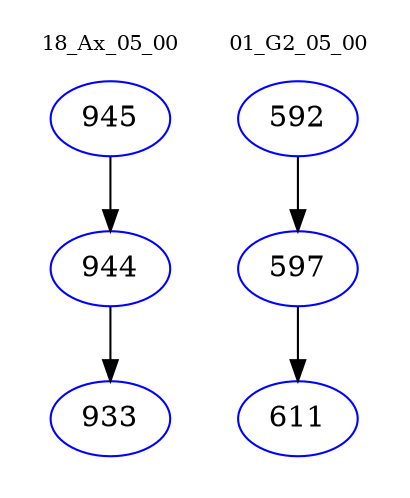 digraph{
subgraph cluster_0 {
color = white
label = "18_Ax_05_00";
fontsize=10;
T0_945 [label="945", color="blue"]
T0_945 -> T0_944 [color="black"]
T0_944 [label="944", color="blue"]
T0_944 -> T0_933 [color="black"]
T0_933 [label="933", color="blue"]
}
subgraph cluster_1 {
color = white
label = "01_G2_05_00";
fontsize=10;
T1_592 [label="592", color="blue"]
T1_592 -> T1_597 [color="black"]
T1_597 [label="597", color="blue"]
T1_597 -> T1_611 [color="black"]
T1_611 [label="611", color="blue"]
}
}
